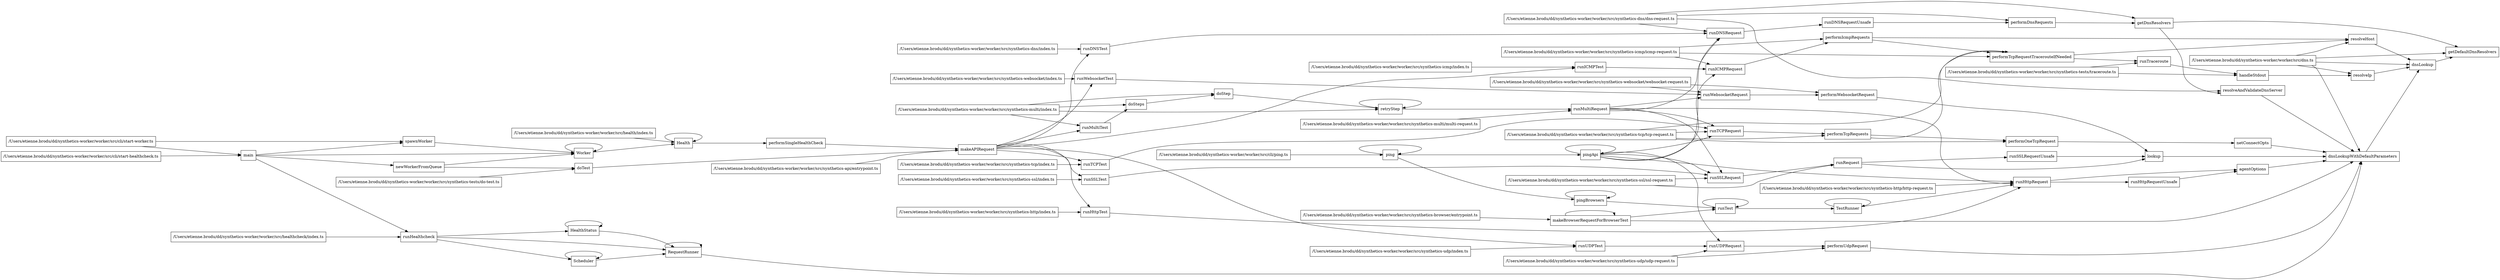 digraph configDependents {
  rankdir=LR;
  node [shape=box]
  "Health" -> "Health"
  "/Users/etienne.brodu/dd/synthetics-worker/worker/src/health/index.ts" -> "Health"
  "Worker" -> "Health"
  "HealthStatus" -> "HealthStatus"
  "runHealthcheck" -> "HealthStatus"
  "RequestRunner" -> "RequestRunner"
  "HealthStatus" -> "RequestRunner"
  "Scheduler" -> "RequestRunner"
  "runHealthcheck" -> "RequestRunner"
  "Scheduler" -> "Scheduler"
  "runHealthcheck" -> "Scheduler"
  "TestRunner" -> "TestRunner"
  "runTest" -> "TestRunner"
  "Worker" -> "Worker"
  "spawnWorker" -> "Worker"
  "main" -> "Worker"
  "newWorkerFromQueue" -> "Worker"
  "runHttpRequest" -> "agentOptions"
  "runHttpRequestUnsafe" -> "agentOptions"
  "/Users/etienne.brodu/dd/synthetics-worker/worker/src/dns.ts" -> "dnsLookup"
  "dnsLookupWithDefaultParameters" -> "dnsLookup"
  "resolveHost" -> "dnsLookup"
  "resolveIp" -> "dnsLookup"
  "/Users/etienne.brodu/dd/synthetics-worker/worker/src/dns.ts" -> "dnsLookupWithDefaultParameters"
  "resolveAndValidateDnsServer" -> "dnsLookupWithDefaultParameters"
  "agentOptions" -> "dnsLookupWithDefaultParameters"
  "lookup" -> "dnsLookupWithDefaultParameters"
  "netConnectOpts" -> "dnsLookupWithDefaultParameters"
  "makeBrowserRequestForBrowserTest" -> "dnsLookupWithDefaultParameters"
  "performUdpRequest" -> "dnsLookupWithDefaultParameters"
  "RequestRunner" -> "dnsLookupWithDefaultParameters"
  "doSteps" -> "doStep"
  "/Users/etienne.brodu/dd/synthetics-worker/worker/src/synthetics-multi/index.ts" -> "doStep"
  "runMultiTest" -> "doSteps"
  "/Users/etienne.brodu/dd/synthetics-worker/worker/src/synthetics-multi/index.ts" -> "doSteps"
  "/Users/etienne.brodu/dd/synthetics-worker/worker/src/synthetics-tests/do-test.ts" -> "doTest"
  "newWorkerFromQueue" -> "doTest"
  "/Users/etienne.brodu/dd/synthetics-worker/worker/src/dns.ts" -> "getDefaultDnsResolvers"
  "dnsLookup" -> "getDefaultDnsResolvers"
  "getDnsResolvers" -> "getDefaultDnsResolvers"
  "performDnsRequests" -> "getDnsResolvers"
  "/Users/etienne.brodu/dd/synthetics-worker/worker/src/synthetics-dns/dns-request.ts" -> "getDnsResolvers"
  "/Users/etienne.brodu/dd/synthetics-worker/worker/src/synthetics-tests/traceroute.ts" -> "handleStdout"
  "runTraceroute" -> "handleStdout"
  "runRequest" -> "lookup"
  "runSSLRequestUnsafe" -> "lookup"
  "performWebsocketRequest" -> "lookup"
  "/Users/etienne.brodu/dd/synthetics-worker/worker/src/cli/start-worker.ts" -> "main"
  "/Users/etienne.brodu/dd/synthetics-worker/worker/src/cli/start-healthcheck.ts" -> "main"
  "/Users/etienne.brodu/dd/synthetics-worker/worker/src/synthetics-api/entrypoint.ts" -> "makeAPIRequest"
  "doTest" -> "makeAPIRequest"
  "performSingleHealthCheck" -> "makeAPIRequest"
  "/Users/etienne.brodu/dd/synthetics-worker/worker/src/synthetics-browser/entrypoint.ts" -> "makeBrowserRequestForBrowserTest"
  "makeBrowserRequestForBrowserTest" -> "makeBrowserRequestForBrowserTest"
  "performOneTcpRequest" -> "netConnectOpts"
  "main" -> "newWorkerFromQueue"
  "runDNSRequestUnsafe" -> "performDnsRequests"
  "/Users/etienne.brodu/dd/synthetics-worker/worker/src/synthetics-dns/dns-request.ts" -> "performDnsRequests"
  "runICMPRequest" -> "performIcmpRequests"
  "/Users/etienne.brodu/dd/synthetics-worker/worker/src/synthetics-icmp/icmp-request.ts" -> "performIcmpRequests"
  "performTcpRequests" -> "performOneTcpRequest"
  "/Users/etienne.brodu/dd/synthetics-worker/worker/src/synthetics-tcp/tcp-request.ts" -> "performOneTcpRequest"
  "Health" -> "performSingleHealthCheck"
  "performTcpRequests" -> "performTcpRequestTracerouteIfNeeded"
  "/Users/etienne.brodu/dd/synthetics-worker/worker/src/synthetics-tcp/tcp-request.ts" -> "performTcpRequestTracerouteIfNeeded"
  "performIcmpRequests" -> "performTcpRequestTracerouteIfNeeded"
  "/Users/etienne.brodu/dd/synthetics-worker/worker/src/synthetics-icmp/icmp-request.ts" -> "performTcpRequestTracerouteIfNeeded"
  "runTCPRequest" -> "performTcpRequests"
  "/Users/etienne.brodu/dd/synthetics-worker/worker/src/synthetics-tcp/tcp-request.ts" -> "performTcpRequests"
  "runUDPRequest" -> "performUdpRequest"
  "/Users/etienne.brodu/dd/synthetics-worker/worker/src/synthetics-udp/udp-request.ts" -> "performUdpRequest"
  "runWebsocketRequest" -> "performWebsocketRequest"
  "/Users/etienne.brodu/dd/synthetics-worker/worker/src/synthetics-websocket/websocket-request.ts" -> "performWebsocketRequest"
  "ping" -> "ping"
  "/Users/etienne.brodu/dd/synthetics-worker/worker/src/cli/ping.ts" -> "ping"
  "pingApi" -> "pingApi"
  "ping" -> "pingApi"
  "pingBrowsers" -> "pingBrowsers"
  "ping" -> "pingBrowsers"
  "getDnsResolvers" -> "resolveAndValidateDnsServer"
  "/Users/etienne.brodu/dd/synthetics-worker/worker/src/synthetics-dns/dns-request.ts" -> "resolveAndValidateDnsServer"
  "/Users/etienne.brodu/dd/synthetics-worker/worker/src/dns.ts" -> "resolveHost"
  "performIcmpRequests" -> "resolveHost"
  "performTcpRequestTracerouteIfNeeded" -> "resolveHost"
  "/Users/etienne.brodu/dd/synthetics-worker/worker/src/dns.ts" -> "resolveIp"
  "handleStdout" -> "resolveIp"
  "doStep" -> "retryStep"
  "/Users/etienne.brodu/dd/synthetics-worker/worker/src/synthetics-multi/index.ts" -> "retryStep"
  "retryStep" -> "retryStep"
  "/Users/etienne.brodu/dd/synthetics-worker/worker/src/synthetics-dns/dns-request.ts" -> "runDNSRequest"
  "runDNSTest" -> "runDNSRequest"
  "runMultiRequest" -> "runDNSRequest"
  "pingApi" -> "runDNSRequest"
  "runDNSRequest" -> "runDNSRequestUnsafe"
  "/Users/etienne.brodu/dd/synthetics-worker/worker/src/synthetics-dns/index.ts" -> "runDNSTest"
  "makeAPIRequest" -> "runDNSTest"
  "/Users/etienne.brodu/dd/synthetics-worker/worker/src/healthcheck/index.ts" -> "runHealthcheck"
  "main" -> "runHealthcheck"
  "/Users/etienne.brodu/dd/synthetics-worker/worker/src/synthetics-http/http-request.ts" -> "runHttpRequest"
  "runHttpTest" -> "runHttpRequest"
  "runMultiRequest" -> "runHttpRequest"
  "TestRunner" -> "runHttpRequest"
  "pingApi" -> "runHttpRequest"
  "runHttpRequest" -> "runHttpRequestUnsafe"
  "/Users/etienne.brodu/dd/synthetics-worker/worker/src/synthetics-http/index.ts" -> "runHttpTest"
  "makeAPIRequest" -> "runHttpTest"
  "/Users/etienne.brodu/dd/synthetics-worker/worker/src/synthetics-icmp/icmp-request.ts" -> "runICMPRequest"
  "runICMPTest" -> "runICMPRequest"
  "pingApi" -> "runICMPRequest"
  "/Users/etienne.brodu/dd/synthetics-worker/worker/src/synthetics-icmp/index.ts" -> "runICMPTest"
  "makeAPIRequest" -> "runICMPTest"
  "/Users/etienne.brodu/dd/synthetics-worker/worker/src/synthetics-multi/multi-request.ts" -> "runMultiRequest"
  "retryStep" -> "runMultiRequest"
  "/Users/etienne.brodu/dd/synthetics-worker/worker/src/synthetics-multi/index.ts" -> "runMultiTest"
  "makeAPIRequest" -> "runMultiTest"
  "/Users/etienne.brodu/dd/synthetics-worker/worker/src/synthetics-ssl/ssl-request.ts" -> "runRequest"
  "runSSLRequest" -> "runRequest"
  "/Users/etienne.brodu/dd/synthetics-worker/worker/src/synthetics-ssl/ssl-request.ts" -> "runSSLRequest"
  "runSSLTest" -> "runSSLRequest"
  "runMultiRequest" -> "runSSLRequest"
  "pingApi" -> "runSSLRequest"
  "runRequest" -> "runSSLRequestUnsafe"
  "/Users/etienne.brodu/dd/synthetics-worker/worker/src/synthetics-ssl/index.ts" -> "runSSLTest"
  "makeAPIRequest" -> "runSSLTest"
  "/Users/etienne.brodu/dd/synthetics-worker/worker/src/synthetics-tcp/tcp-request.ts" -> "runTCPRequest"
  "runTCPTest" -> "runTCPRequest"
  "runMultiRequest" -> "runTCPRequest"
  "pingApi" -> "runTCPRequest"
  "/Users/etienne.brodu/dd/synthetics-worker/worker/src/synthetics-tcp/index.ts" -> "runTCPTest"
  "makeAPIRequest" -> "runTCPTest"
  "runTest" -> "runTest"
  "makeBrowserRequestForBrowserTest" -> "runTest"
  "pingBrowsers" -> "runTest"
  "/Users/etienne.brodu/dd/synthetics-worker/worker/src/synthetics-tests/traceroute.ts" -> "runTraceroute"
  "performTcpRequestTracerouteIfNeeded" -> "runTraceroute"
  "/Users/etienne.brodu/dd/synthetics-worker/worker/src/synthetics-udp/udp-request.ts" -> "runUDPRequest"
  "runUDPTest" -> "runUDPRequest"
  "pingApi" -> "runUDPRequest"
  "/Users/etienne.brodu/dd/synthetics-worker/worker/src/synthetics-udp/index.ts" -> "runUDPTest"
  "makeAPIRequest" -> "runUDPTest"
  "/Users/etienne.brodu/dd/synthetics-worker/worker/src/synthetics-websocket/websocket-request.ts" -> "runWebsocketRequest"
  "runWebsocketTest" -> "runWebsocketRequest"
  "runMultiRequest" -> "runWebsocketRequest"
  "/Users/etienne.brodu/dd/synthetics-worker/worker/src/synthetics-websocket/index.ts" -> "runWebsocketTest"
  "makeAPIRequest" -> "runWebsocketTest"
  "/Users/etienne.brodu/dd/synthetics-worker/worker/src/cli/start-worker.ts" -> "spawnWorker"
  "main" -> "spawnWorker"
}